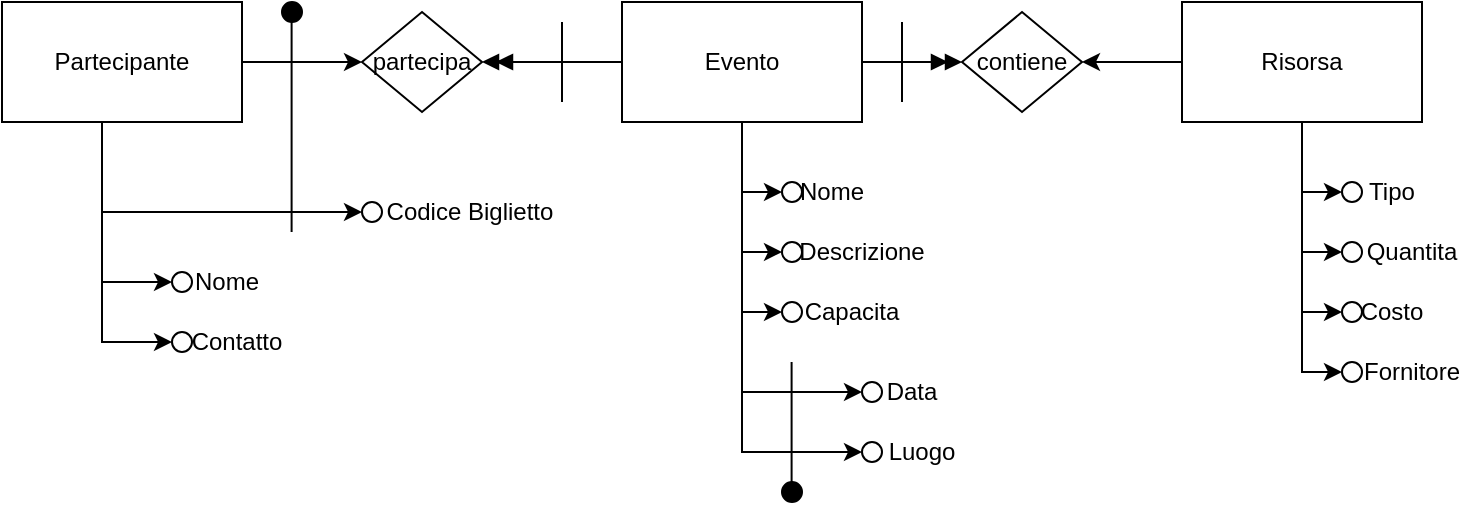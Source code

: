 <mxfile version="24.0.4" type="device">
  <diagram name="Pagina-1" id="DQLd6VmTGFpjPwLgHove">
    <mxGraphModel dx="670" dy="367" grid="1" gridSize="10" guides="1" tooltips="1" connect="1" arrows="1" fold="1" page="1" pageScale="1" pageWidth="827" pageHeight="1169" math="0" shadow="0">
      <root>
        <mxCell id="0" />
        <mxCell id="1" parent="0" />
        <mxCell id="rvrunStQ9OsGQTBkVK9R-7" style="edgeStyle=orthogonalEdgeStyle;rounded=0;orthogonalLoop=1;jettySize=auto;html=1;entryX=0;entryY=0.5;entryDx=0;entryDy=0;" edge="1" parent="1" source="rvrunStQ9OsGQTBkVK9R-2" target="rvrunStQ9OsGQTBkVK9R-5">
          <mxGeometry relative="1" as="geometry" />
        </mxCell>
        <mxCell id="rvrunStQ9OsGQTBkVK9R-13" style="edgeStyle=orthogonalEdgeStyle;rounded=0;orthogonalLoop=1;jettySize=auto;html=1;entryX=0;entryY=0.5;entryDx=0;entryDy=0;" edge="1" parent="1" source="rvrunStQ9OsGQTBkVK9R-2" target="rvrunStQ9OsGQTBkVK9R-11">
          <mxGeometry relative="1" as="geometry" />
        </mxCell>
        <mxCell id="rvrunStQ9OsGQTBkVK9R-20" style="edgeStyle=orthogonalEdgeStyle;rounded=0;orthogonalLoop=1;jettySize=auto;html=1;entryX=0;entryY=0.5;entryDx=0;entryDy=0;" edge="1" parent="1" source="rvrunStQ9OsGQTBkVK9R-2" target="rvrunStQ9OsGQTBkVK9R-14">
          <mxGeometry relative="1" as="geometry" />
        </mxCell>
        <mxCell id="rvrunStQ9OsGQTBkVK9R-21" style="edgeStyle=orthogonalEdgeStyle;rounded=0;orthogonalLoop=1;jettySize=auto;html=1;entryX=0;entryY=0.5;entryDx=0;entryDy=0;" edge="1" parent="1" source="rvrunStQ9OsGQTBkVK9R-2" target="rvrunStQ9OsGQTBkVK9R-16">
          <mxGeometry relative="1" as="geometry" />
        </mxCell>
        <mxCell id="rvrunStQ9OsGQTBkVK9R-22" style="edgeStyle=orthogonalEdgeStyle;rounded=0;orthogonalLoop=1;jettySize=auto;html=1;entryX=0;entryY=0.5;entryDx=0;entryDy=0;" edge="1" parent="1" source="rvrunStQ9OsGQTBkVK9R-2" target="rvrunStQ9OsGQTBkVK9R-18">
          <mxGeometry relative="1" as="geometry" />
        </mxCell>
        <mxCell id="rvrunStQ9OsGQTBkVK9R-54" value="" style="edgeStyle=orthogonalEdgeStyle;rounded=0;orthogonalLoop=1;jettySize=auto;html=1;endArrow=doubleBlock;endFill=1;" edge="1" parent="1" source="rvrunStQ9OsGQTBkVK9R-2" target="rvrunStQ9OsGQTBkVK9R-51">
          <mxGeometry relative="1" as="geometry" />
        </mxCell>
        <mxCell id="rvrunStQ9OsGQTBkVK9R-56" style="edgeStyle=orthogonalEdgeStyle;rounded=0;orthogonalLoop=1;jettySize=auto;html=1;entryX=1;entryY=0.5;entryDx=0;entryDy=0;endArrow=doubleBlock;endFill=1;" edge="1" parent="1" source="rvrunStQ9OsGQTBkVK9R-2" target="rvrunStQ9OsGQTBkVK9R-53">
          <mxGeometry relative="1" as="geometry" />
        </mxCell>
        <mxCell id="rvrunStQ9OsGQTBkVK9R-2" value="Evento" style="rounded=0;whiteSpace=wrap;html=1;" vertex="1" parent="1">
          <mxGeometry x="350" y="140" width="120" height="60" as="geometry" />
        </mxCell>
        <mxCell id="rvrunStQ9OsGQTBkVK9R-29" style="edgeStyle=orthogonalEdgeStyle;rounded=0;orthogonalLoop=1;jettySize=auto;html=1;entryX=0;entryY=0.5;entryDx=0;entryDy=0;" edge="1" parent="1" source="rvrunStQ9OsGQTBkVK9R-3" target="rvrunStQ9OsGQTBkVK9R-25">
          <mxGeometry relative="1" as="geometry">
            <Array as="points">
              <mxPoint x="90" y="280" />
            </Array>
          </mxGeometry>
        </mxCell>
        <mxCell id="rvrunStQ9OsGQTBkVK9R-30" style="edgeStyle=orthogonalEdgeStyle;rounded=0;orthogonalLoop=1;jettySize=auto;html=1;entryX=0;entryY=0.5;entryDx=0;entryDy=0;" edge="1" parent="1" source="rvrunStQ9OsGQTBkVK9R-3" target="rvrunStQ9OsGQTBkVK9R-27">
          <mxGeometry relative="1" as="geometry">
            <Array as="points">
              <mxPoint x="90" y="310" />
            </Array>
          </mxGeometry>
        </mxCell>
        <mxCell id="rvrunStQ9OsGQTBkVK9R-55" style="edgeStyle=orthogonalEdgeStyle;rounded=0;orthogonalLoop=1;jettySize=auto;html=1;entryX=0;entryY=0.5;entryDx=0;entryDy=0;" edge="1" parent="1" source="rvrunStQ9OsGQTBkVK9R-3" target="rvrunStQ9OsGQTBkVK9R-53">
          <mxGeometry relative="1" as="geometry" />
        </mxCell>
        <mxCell id="rvrunStQ9OsGQTBkVK9R-72" style="edgeStyle=orthogonalEdgeStyle;rounded=0;orthogonalLoop=1;jettySize=auto;html=1;entryX=0;entryY=0.5;entryDx=0;entryDy=0;" edge="1" parent="1" source="rvrunStQ9OsGQTBkVK9R-3" target="rvrunStQ9OsGQTBkVK9R-68">
          <mxGeometry relative="1" as="geometry">
            <Array as="points">
              <mxPoint x="90" y="245" />
            </Array>
          </mxGeometry>
        </mxCell>
        <mxCell id="rvrunStQ9OsGQTBkVK9R-3" value="Partecipante" style="rounded=0;whiteSpace=wrap;html=1;" vertex="1" parent="1">
          <mxGeometry x="40" y="140" width="120" height="60" as="geometry" />
        </mxCell>
        <mxCell id="rvrunStQ9OsGQTBkVK9R-44" style="edgeStyle=orthogonalEdgeStyle;rounded=0;orthogonalLoop=1;jettySize=auto;html=1;entryX=0;entryY=0.5;entryDx=0;entryDy=0;" edge="1" parent="1" source="rvrunStQ9OsGQTBkVK9R-4" target="rvrunStQ9OsGQTBkVK9R-33">
          <mxGeometry relative="1" as="geometry" />
        </mxCell>
        <mxCell id="rvrunStQ9OsGQTBkVK9R-46" style="edgeStyle=orthogonalEdgeStyle;rounded=0;orthogonalLoop=1;jettySize=auto;html=1;entryX=0;entryY=0.5;entryDx=0;entryDy=0;" edge="1" parent="1" source="rvrunStQ9OsGQTBkVK9R-4" target="rvrunStQ9OsGQTBkVK9R-37">
          <mxGeometry relative="1" as="geometry" />
        </mxCell>
        <mxCell id="rvrunStQ9OsGQTBkVK9R-47" style="edgeStyle=orthogonalEdgeStyle;rounded=0;orthogonalLoop=1;jettySize=auto;html=1;entryX=0;entryY=0.5;entryDx=0;entryDy=0;" edge="1" parent="1" source="rvrunStQ9OsGQTBkVK9R-4" target="rvrunStQ9OsGQTBkVK9R-39">
          <mxGeometry relative="1" as="geometry" />
        </mxCell>
        <mxCell id="rvrunStQ9OsGQTBkVK9R-48" style="edgeStyle=orthogonalEdgeStyle;rounded=0;orthogonalLoop=1;jettySize=auto;html=1;entryX=0;entryY=0.5;entryDx=0;entryDy=0;" edge="1" parent="1" source="rvrunStQ9OsGQTBkVK9R-4" target="rvrunStQ9OsGQTBkVK9R-41">
          <mxGeometry relative="1" as="geometry" />
        </mxCell>
        <mxCell id="rvrunStQ9OsGQTBkVK9R-57" style="edgeStyle=orthogonalEdgeStyle;rounded=0;orthogonalLoop=1;jettySize=auto;html=1;endArrow=classic;endFill=1;" edge="1" parent="1" source="rvrunStQ9OsGQTBkVK9R-4" target="rvrunStQ9OsGQTBkVK9R-51">
          <mxGeometry relative="1" as="geometry" />
        </mxCell>
        <mxCell id="rvrunStQ9OsGQTBkVK9R-4" value="Risorsa" style="rounded=0;whiteSpace=wrap;html=1;" vertex="1" parent="1">
          <mxGeometry x="630" y="140" width="120" height="60" as="geometry" />
        </mxCell>
        <mxCell id="rvrunStQ9OsGQTBkVK9R-5" value="" style="ellipse;whiteSpace=wrap;html=1;aspect=fixed;" vertex="1" parent="1">
          <mxGeometry x="430" y="230" width="10" height="10" as="geometry" />
        </mxCell>
        <mxCell id="rvrunStQ9OsGQTBkVK9R-6" value="Nome" style="text;html=1;align=center;verticalAlign=middle;whiteSpace=wrap;rounded=0;" vertex="1" parent="1">
          <mxGeometry x="440" y="220" width="30" height="30" as="geometry" />
        </mxCell>
        <mxCell id="rvrunStQ9OsGQTBkVK9R-11" value="" style="ellipse;whiteSpace=wrap;html=1;aspect=fixed;" vertex="1" parent="1">
          <mxGeometry x="430" y="260" width="10" height="10" as="geometry" />
        </mxCell>
        <mxCell id="rvrunStQ9OsGQTBkVK9R-12" value="Descrizione" style="text;html=1;align=center;verticalAlign=middle;whiteSpace=wrap;rounded=0;" vertex="1" parent="1">
          <mxGeometry x="440" y="250" width="60" height="30" as="geometry" />
        </mxCell>
        <mxCell id="rvrunStQ9OsGQTBkVK9R-14" value="" style="ellipse;whiteSpace=wrap;html=1;aspect=fixed;" vertex="1" parent="1">
          <mxGeometry x="470" y="330" width="10" height="10" as="geometry" />
        </mxCell>
        <mxCell id="rvrunStQ9OsGQTBkVK9R-15" value="Data" style="text;html=1;align=center;verticalAlign=middle;whiteSpace=wrap;rounded=0;" vertex="1" parent="1">
          <mxGeometry x="480" y="320" width="30" height="30" as="geometry" />
        </mxCell>
        <mxCell id="rvrunStQ9OsGQTBkVK9R-16" value="" style="ellipse;whiteSpace=wrap;html=1;aspect=fixed;" vertex="1" parent="1">
          <mxGeometry x="470" y="360" width="10" height="10" as="geometry" />
        </mxCell>
        <mxCell id="rvrunStQ9OsGQTBkVK9R-17" value="Luogo" style="text;html=1;align=center;verticalAlign=middle;whiteSpace=wrap;rounded=0;" vertex="1" parent="1">
          <mxGeometry x="480" y="350" width="40" height="30" as="geometry" />
        </mxCell>
        <mxCell id="rvrunStQ9OsGQTBkVK9R-18" value="" style="ellipse;whiteSpace=wrap;html=1;aspect=fixed;" vertex="1" parent="1">
          <mxGeometry x="430" y="290" width="10" height="10" as="geometry" />
        </mxCell>
        <mxCell id="rvrunStQ9OsGQTBkVK9R-19" value="Capacita" style="text;html=1;align=center;verticalAlign=middle;whiteSpace=wrap;rounded=0;" vertex="1" parent="1">
          <mxGeometry x="440" y="280" width="50" height="30" as="geometry" />
        </mxCell>
        <mxCell id="rvrunStQ9OsGQTBkVK9R-25" value="" style="ellipse;whiteSpace=wrap;html=1;aspect=fixed;" vertex="1" parent="1">
          <mxGeometry x="125" y="275" width="10" height="10" as="geometry" />
        </mxCell>
        <mxCell id="rvrunStQ9OsGQTBkVK9R-26" value="Nome" style="text;html=1;align=center;verticalAlign=middle;whiteSpace=wrap;rounded=0;" vertex="1" parent="1">
          <mxGeometry x="135" y="265" width="35" height="30" as="geometry" />
        </mxCell>
        <mxCell id="rvrunStQ9OsGQTBkVK9R-27" value="" style="ellipse;whiteSpace=wrap;html=1;aspect=fixed;" vertex="1" parent="1">
          <mxGeometry x="125" y="305" width="10" height="10" as="geometry" />
        </mxCell>
        <mxCell id="rvrunStQ9OsGQTBkVK9R-28" value="Contatto" style="text;html=1;align=center;verticalAlign=middle;whiteSpace=wrap;rounded=0;" vertex="1" parent="1">
          <mxGeometry x="135" y="295" width="45" height="30" as="geometry" />
        </mxCell>
        <mxCell id="rvrunStQ9OsGQTBkVK9R-33" value="" style="ellipse;whiteSpace=wrap;html=1;aspect=fixed;" vertex="1" parent="1">
          <mxGeometry x="710" y="230" width="10" height="10" as="geometry" />
        </mxCell>
        <mxCell id="rvrunStQ9OsGQTBkVK9R-34" value="Tipo" style="text;html=1;align=center;verticalAlign=middle;whiteSpace=wrap;rounded=0;" vertex="1" parent="1">
          <mxGeometry x="720" y="220" width="30" height="30" as="geometry" />
        </mxCell>
        <mxCell id="rvrunStQ9OsGQTBkVK9R-37" value="" style="ellipse;whiteSpace=wrap;html=1;aspect=fixed;" vertex="1" parent="1">
          <mxGeometry x="710" y="260" width="10" height="10" as="geometry" />
        </mxCell>
        <mxCell id="rvrunStQ9OsGQTBkVK9R-38" value="Quantita" style="text;html=1;align=center;verticalAlign=middle;whiteSpace=wrap;rounded=0;" vertex="1" parent="1">
          <mxGeometry x="720" y="250" width="50" height="30" as="geometry" />
        </mxCell>
        <mxCell id="rvrunStQ9OsGQTBkVK9R-39" value="" style="ellipse;whiteSpace=wrap;html=1;aspect=fixed;" vertex="1" parent="1">
          <mxGeometry x="710" y="290" width="10" height="10" as="geometry" />
        </mxCell>
        <mxCell id="rvrunStQ9OsGQTBkVK9R-40" value="Costo" style="text;html=1;align=center;verticalAlign=middle;whiteSpace=wrap;rounded=0;" vertex="1" parent="1">
          <mxGeometry x="720" y="280" width="30" height="30" as="geometry" />
        </mxCell>
        <mxCell id="rvrunStQ9OsGQTBkVK9R-41" value="" style="ellipse;whiteSpace=wrap;html=1;aspect=fixed;" vertex="1" parent="1">
          <mxGeometry x="710" y="320" width="10" height="10" as="geometry" />
        </mxCell>
        <mxCell id="rvrunStQ9OsGQTBkVK9R-42" value="Fornitore" style="text;html=1;align=center;verticalAlign=middle;whiteSpace=wrap;rounded=0;" vertex="1" parent="1">
          <mxGeometry x="720" y="310" width="50" height="30" as="geometry" />
        </mxCell>
        <mxCell id="rvrunStQ9OsGQTBkVK9R-51" value="contiene" style="rhombus;whiteSpace=wrap;html=1;" vertex="1" parent="1">
          <mxGeometry x="520" y="145" width="60" height="50" as="geometry" />
        </mxCell>
        <mxCell id="rvrunStQ9OsGQTBkVK9R-53" value="partecipa" style="rhombus;whiteSpace=wrap;html=1;" vertex="1" parent="1">
          <mxGeometry x="220" y="145" width="60" height="50" as="geometry" />
        </mxCell>
        <mxCell id="rvrunStQ9OsGQTBkVK9R-58" value="" style="endArrow=none;html=1;rounded=0;" edge="1" parent="1">
          <mxGeometry width="50" height="50" relative="1" as="geometry">
            <mxPoint x="490" y="190" as="sourcePoint" />
            <mxPoint x="490" y="150" as="targetPoint" />
          </mxGeometry>
        </mxCell>
        <mxCell id="rvrunStQ9OsGQTBkVK9R-59" value="" style="endArrow=none;html=1;rounded=0;" edge="1" parent="1">
          <mxGeometry width="50" height="50" relative="1" as="geometry">
            <mxPoint x="320" y="190" as="sourcePoint" />
            <mxPoint x="320" y="150" as="targetPoint" />
          </mxGeometry>
        </mxCell>
        <mxCell id="rvrunStQ9OsGQTBkVK9R-65" value="" style="endArrow=none;html=1;rounded=0;" edge="1" parent="1">
          <mxGeometry width="50" height="50" relative="1" as="geometry">
            <mxPoint x="434.8" y="380" as="sourcePoint" />
            <mxPoint x="434.8" y="320" as="targetPoint" />
          </mxGeometry>
        </mxCell>
        <mxCell id="rvrunStQ9OsGQTBkVK9R-66" value="" style="ellipse;whiteSpace=wrap;html=1;aspect=fixed;fillColor=#000000;" vertex="1" parent="1">
          <mxGeometry x="430" y="380" width="10" height="10" as="geometry" />
        </mxCell>
        <mxCell id="rvrunStQ9OsGQTBkVK9R-68" value="" style="ellipse;whiteSpace=wrap;html=1;aspect=fixed;fillColor=none;" vertex="1" parent="1">
          <mxGeometry x="220" y="240" width="10" height="10" as="geometry" />
        </mxCell>
        <mxCell id="rvrunStQ9OsGQTBkVK9R-69" value="Codice Biglietto" style="text;html=1;align=center;verticalAlign=middle;whiteSpace=wrap;rounded=0;" vertex="1" parent="1">
          <mxGeometry x="230" y="230" width="87.5" height="30" as="geometry" />
        </mxCell>
        <mxCell id="rvrunStQ9OsGQTBkVK9R-75" value="" style="endArrow=none;html=1;rounded=0;" edge="1" parent="1">
          <mxGeometry width="50" height="50" relative="1" as="geometry">
            <mxPoint x="184.8" y="255" as="sourcePoint" />
            <mxPoint x="184.8" y="145" as="targetPoint" />
          </mxGeometry>
        </mxCell>
        <mxCell id="rvrunStQ9OsGQTBkVK9R-76" value="" style="ellipse;whiteSpace=wrap;html=1;aspect=fixed;fillColor=#000000;" vertex="1" parent="1">
          <mxGeometry x="180" y="140" width="10" height="10" as="geometry" />
        </mxCell>
      </root>
    </mxGraphModel>
  </diagram>
</mxfile>
